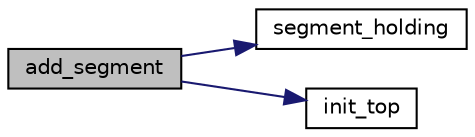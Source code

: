digraph "add_segment"
{
  edge [fontname="Helvetica",fontsize="10",labelfontname="Helvetica",labelfontsize="10"];
  node [fontname="Helvetica",fontsize="10",shape=record];
  rankdir="LR";
  Node1 [label="add_segment",height=0.2,width=0.4,color="black", fillcolor="grey75", style="filled", fontcolor="black"];
  Node1 -> Node2 [color="midnightblue",fontsize="10",style="solid",fontname="Helvetica"];
  Node2 [label="segment_holding",height=0.2,width=0.4,color="black", fillcolor="white", style="filled",URL="$dl__malloc_8c.html#adc1656892fa59cbd2e3b60a2608dfefc"];
  Node1 -> Node3 [color="midnightblue",fontsize="10",style="solid",fontname="Helvetica"];
  Node3 [label="init_top",height=0.2,width=0.4,color="black", fillcolor="white", style="filled",URL="$dl__malloc_8c.html#a09ce4644252dfd54eb489e77d0adfd20"];
}
